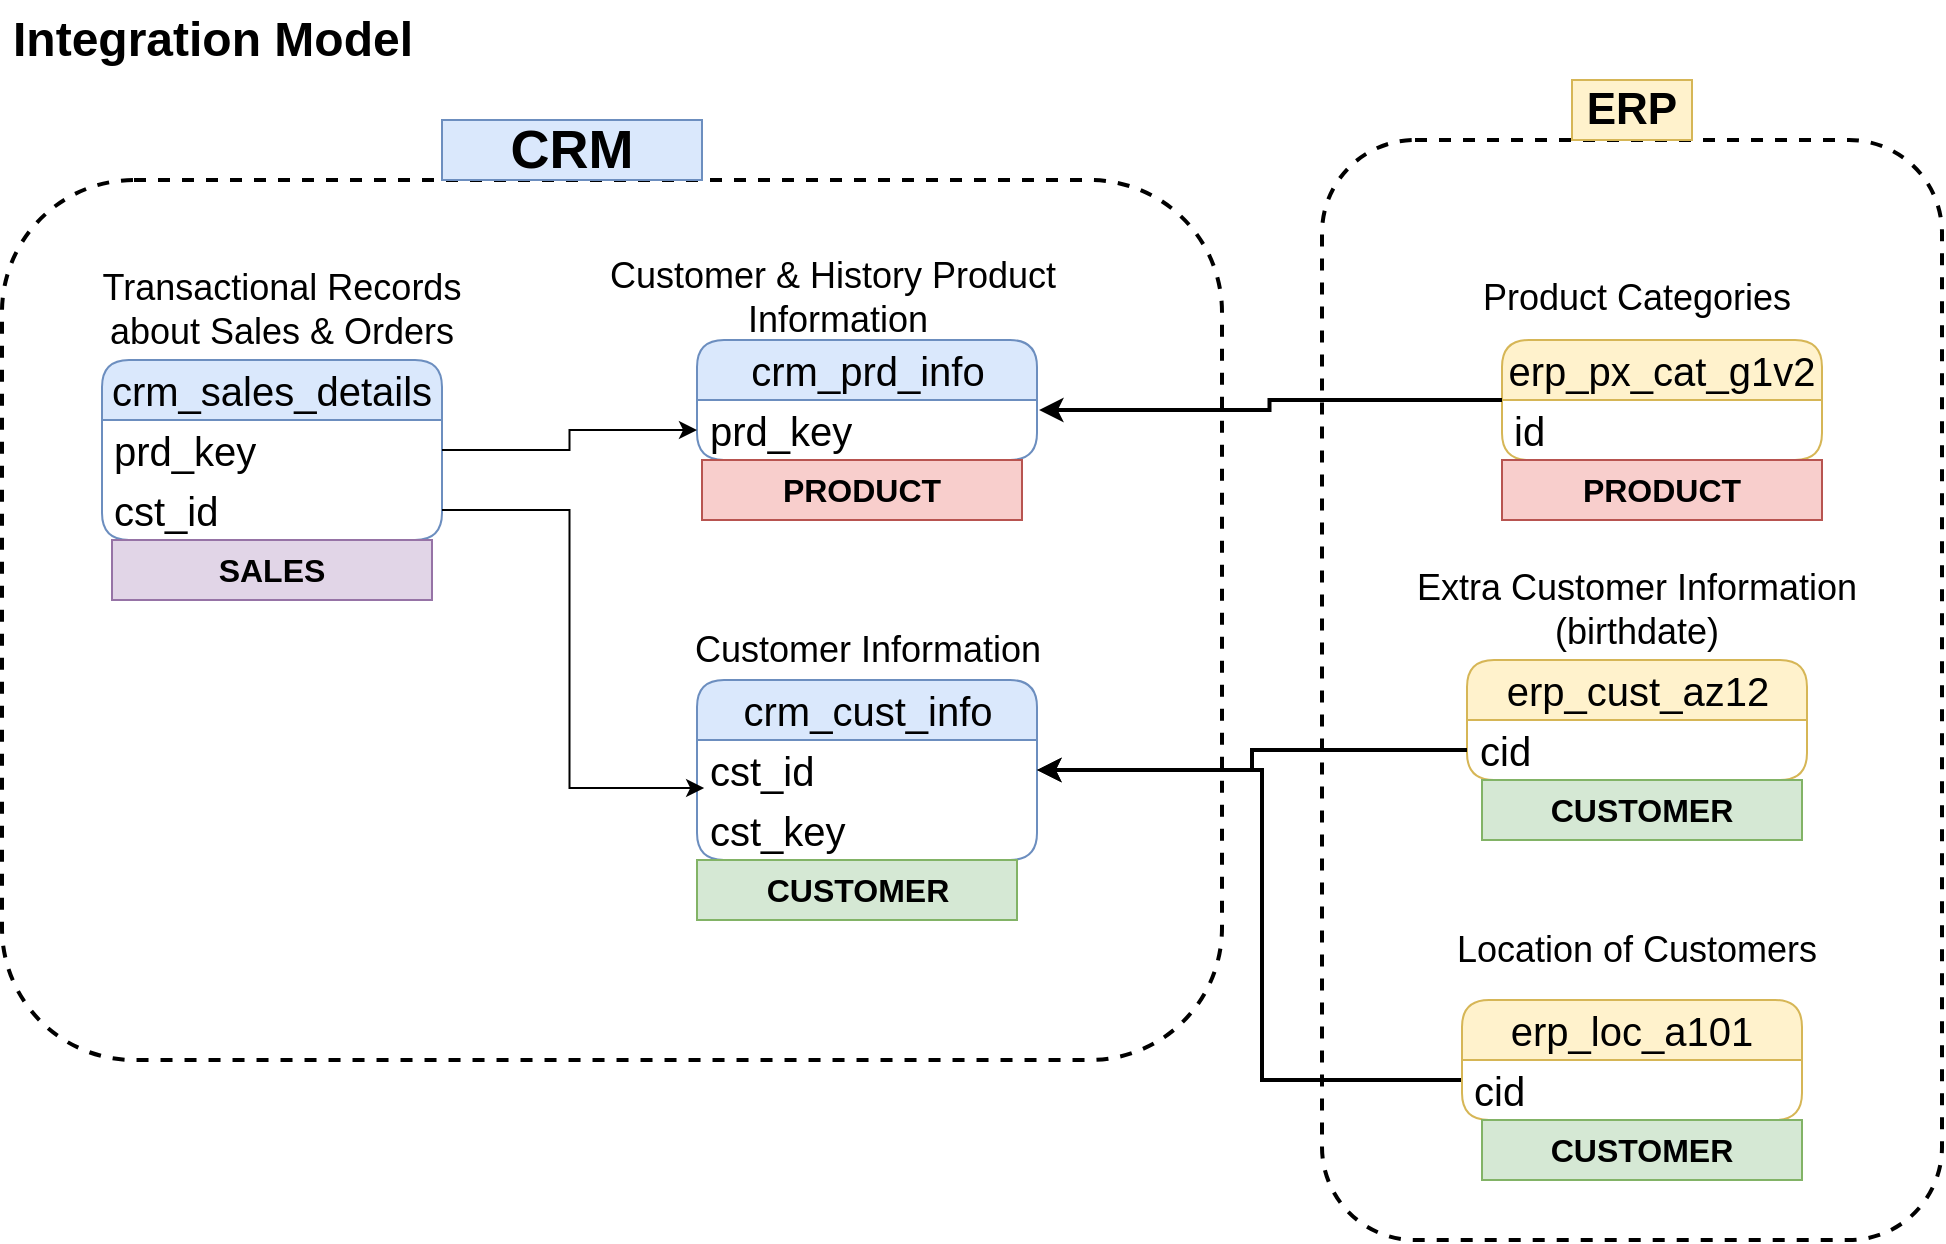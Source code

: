 <mxfile version="26.2.15">
  <diagram name="Page-1" id="uTM_t4Ej9pJb_nBEWPW1">
    <mxGraphModel dx="1378" dy="887" grid="1" gridSize="10" guides="1" tooltips="1" connect="1" arrows="1" fold="1" page="1" pageScale="1" pageWidth="1100" pageHeight="1700" math="0" shadow="0">
      <root>
        <mxCell id="0" />
        <mxCell id="1" parent="0" />
        <mxCell id="aJE1OrVwy0cm8b1BQcLN-3" value="Integration Model" style="text;strokeColor=none;fillColor=none;html=1;fontSize=24;fontStyle=1;verticalAlign=middle;align=center;" parent="1" vertex="1">
          <mxGeometry x="115" y="20" width="100" height="40" as="geometry" />
        </mxCell>
        <mxCell id="Do9x-jcjrmXgV14PZyJw-1" value="crm_cust_info" style="swimlane;fontStyle=0;childLayout=stackLayout;horizontal=1;startSize=30;horizontalStack=0;resizeParent=1;resizeParentMax=0;resizeLast=0;collapsible=1;marginBottom=0;whiteSpace=wrap;html=1;fillColor=#dae8fc;strokeColor=#6c8ebf;rounded=1;fontSize=20;" parent="1" vertex="1">
          <mxGeometry x="407.5" y="360" width="170" height="90" as="geometry" />
        </mxCell>
        <mxCell id="Do9x-jcjrmXgV14PZyJw-2" value="cst_id" style="text;strokeColor=none;fillColor=none;align=left;verticalAlign=middle;spacingLeft=4;spacingRight=4;overflow=hidden;points=[[0,0.5],[1,0.5]];portConstraint=eastwest;rotatable=0;whiteSpace=wrap;html=1;fontSize=20;" parent="Do9x-jcjrmXgV14PZyJw-1" vertex="1">
          <mxGeometry y="30" width="170" height="30" as="geometry" />
        </mxCell>
        <mxCell id="Do9x-jcjrmXgV14PZyJw-19" value="cst_key" style="text;strokeColor=none;fillColor=none;align=left;verticalAlign=middle;spacingLeft=4;spacingRight=4;overflow=hidden;points=[[0,0.5],[1,0.5]];portConstraint=eastwest;rotatable=0;whiteSpace=wrap;html=1;fontSize=20;" parent="Do9x-jcjrmXgV14PZyJw-1" vertex="1">
          <mxGeometry y="60" width="170" height="30" as="geometry" />
        </mxCell>
        <mxCell id="Do9x-jcjrmXgV14PZyJw-5" value="crm_prd_info" style="swimlane;fontStyle=0;childLayout=stackLayout;horizontal=1;startSize=30;horizontalStack=0;resizeParent=1;resizeParentMax=0;resizeLast=0;collapsible=1;marginBottom=0;whiteSpace=wrap;html=1;fillColor=#dae8fc;strokeColor=#6c8ebf;rounded=1;fontSize=20;" parent="1" vertex="1">
          <mxGeometry x="407.5" y="190" width="170" height="60" as="geometry" />
        </mxCell>
        <mxCell id="Do9x-jcjrmXgV14PZyJw-6" value="prd_key" style="text;strokeColor=none;fillColor=none;align=left;verticalAlign=middle;spacingLeft=4;spacingRight=4;overflow=hidden;points=[[0,0.5],[1,0.5]];portConstraint=eastwest;rotatable=0;whiteSpace=wrap;html=1;fontSize=20;" parent="Do9x-jcjrmXgV14PZyJw-5" vertex="1">
          <mxGeometry y="30" width="170" height="30" as="geometry" />
        </mxCell>
        <mxCell id="Do9x-jcjrmXgV14PZyJw-9" value="Transactional Records about Sales &amp;amp; Orders" style="text;html=1;align=center;verticalAlign=middle;whiteSpace=wrap;rounded=0;fontSize=18;" parent="1" vertex="1">
          <mxGeometry x="100" y="160" width="200" height="30" as="geometry" />
        </mxCell>
        <mxCell id="Do9x-jcjrmXgV14PZyJw-11" value="Customer Information" style="text;html=1;align=center;verticalAlign=middle;whiteSpace=wrap;rounded=0;fontSize=18;" parent="1" vertex="1">
          <mxGeometry x="392.5" y="330" width="200" height="30" as="geometry" />
        </mxCell>
        <mxCell id="Do9x-jcjrmXgV14PZyJw-13" value="Customer &amp;amp; History Product&lt;div&gt;&amp;nbsp;Information&lt;/div&gt;" style="text;html=1;align=center;verticalAlign=middle;whiteSpace=wrap;rounded=0;fontSize=18;" parent="1" vertex="1">
          <mxGeometry x="357.5" y="154" width="235" height="30" as="geometry" />
        </mxCell>
        <mxCell id="Do9x-jcjrmXgV14PZyJw-14" value="crm_sales_details" style="swimlane;fontStyle=0;childLayout=stackLayout;horizontal=1;startSize=30;horizontalStack=0;resizeParent=1;resizeParentMax=0;resizeLast=0;collapsible=1;marginBottom=0;whiteSpace=wrap;html=1;fillColor=#dae8fc;strokeColor=#6c8ebf;rounded=1;fontSize=20;" parent="1" vertex="1">
          <mxGeometry x="110" y="200" width="170" height="90" as="geometry" />
        </mxCell>
        <mxCell id="Do9x-jcjrmXgV14PZyJw-15" value="prd_key" style="text;strokeColor=none;fillColor=none;align=left;verticalAlign=middle;spacingLeft=4;spacingRight=4;overflow=hidden;points=[[0,0.5],[1,0.5]];portConstraint=eastwest;rotatable=0;whiteSpace=wrap;html=1;fontSize=20;" parent="Do9x-jcjrmXgV14PZyJw-14" vertex="1">
          <mxGeometry y="30" width="170" height="30" as="geometry" />
        </mxCell>
        <mxCell id="Do9x-jcjrmXgV14PZyJw-16" value="cst_id" style="text;strokeColor=none;fillColor=none;align=left;verticalAlign=middle;spacingLeft=4;spacingRight=4;overflow=hidden;points=[[0,0.5],[1,0.5]];portConstraint=eastwest;rotatable=0;whiteSpace=wrap;html=1;fontSize=20;" parent="Do9x-jcjrmXgV14PZyJw-14" vertex="1">
          <mxGeometry y="60" width="170" height="30" as="geometry" />
        </mxCell>
        <mxCell id="Do9x-jcjrmXgV14PZyJw-17" style="edgeStyle=orthogonalEdgeStyle;rounded=0;orthogonalLoop=1;jettySize=auto;html=1;entryX=0;entryY=0.5;entryDx=0;entryDy=0;" parent="1" source="Do9x-jcjrmXgV14PZyJw-15" target="Do9x-jcjrmXgV14PZyJw-6" edge="1">
          <mxGeometry relative="1" as="geometry" />
        </mxCell>
        <mxCell id="Do9x-jcjrmXgV14PZyJw-18" style="edgeStyle=orthogonalEdgeStyle;rounded=0;orthogonalLoop=1;jettySize=auto;html=1;entryX=0.021;entryY=0.8;entryDx=0;entryDy=0;entryPerimeter=0;" parent="1" source="Do9x-jcjrmXgV14PZyJw-16" target="Do9x-jcjrmXgV14PZyJw-2" edge="1">
          <mxGeometry relative="1" as="geometry" />
        </mxCell>
        <mxCell id="Do9x-jcjrmXgV14PZyJw-20" value="erp_cust_az12" style="swimlane;fontStyle=0;childLayout=stackLayout;horizontal=1;startSize=30;horizontalStack=0;resizeParent=1;resizeParentMax=0;resizeLast=0;collapsible=1;marginBottom=0;whiteSpace=wrap;html=1;fillColor=#fff2cc;strokeColor=#d6b656;rounded=1;fontSize=20;" parent="1" vertex="1">
          <mxGeometry x="792.5" y="350" width="170" height="60" as="geometry" />
        </mxCell>
        <mxCell id="Do9x-jcjrmXgV14PZyJw-21" value="cid" style="text;strokeColor=none;fillColor=none;align=left;verticalAlign=middle;spacingLeft=4;spacingRight=4;overflow=hidden;points=[[0,0.5],[1,0.5]];portConstraint=eastwest;rotatable=0;whiteSpace=wrap;html=1;fontSize=20;" parent="Do9x-jcjrmXgV14PZyJw-20" vertex="1">
          <mxGeometry y="30" width="170" height="30" as="geometry" />
        </mxCell>
        <mxCell id="Do9x-jcjrmXgV14PZyJw-22" value="Extra Customer Information (birthdate)" style="text;html=1;align=center;verticalAlign=middle;whiteSpace=wrap;rounded=0;fontSize=18;" parent="1" vertex="1">
          <mxGeometry x="760" y="310" width="235" height="30" as="geometry" />
        </mxCell>
        <mxCell id="Do9x-jcjrmXgV14PZyJw-23" style="edgeStyle=orthogonalEdgeStyle;rounded=0;orthogonalLoop=1;jettySize=auto;html=1;entryX=1;entryY=0.5;entryDx=0;entryDy=0;strokeWidth=2;" parent="1" source="Do9x-jcjrmXgV14PZyJw-21" target="Do9x-jcjrmXgV14PZyJw-2" edge="1">
          <mxGeometry relative="1" as="geometry" />
        </mxCell>
        <mxCell id="LBh8jvkeauesJFn8JiQG-4" style="edgeStyle=orthogonalEdgeStyle;rounded=0;orthogonalLoop=1;jettySize=auto;html=1;entryX=1;entryY=0.5;entryDx=0;entryDy=0;strokeWidth=2;" parent="1" source="LBh8jvkeauesJFn8JiQG-1" target="Do9x-jcjrmXgV14PZyJw-2" edge="1">
          <mxGeometry relative="1" as="geometry">
            <Array as="points">
              <mxPoint x="690" y="560" />
              <mxPoint x="690" y="405" />
            </Array>
          </mxGeometry>
        </mxCell>
        <mxCell id="LBh8jvkeauesJFn8JiQG-1" value="erp_loc_a101" style="swimlane;fontStyle=0;childLayout=stackLayout;horizontal=1;startSize=30;horizontalStack=0;resizeParent=1;resizeParentMax=0;resizeLast=0;collapsible=1;marginBottom=0;whiteSpace=wrap;html=1;fillColor=#fff2cc;strokeColor=#d6b656;rounded=1;fontSize=20;" parent="1" vertex="1">
          <mxGeometry x="790" y="520" width="170" height="60" as="geometry" />
        </mxCell>
        <mxCell id="LBh8jvkeauesJFn8JiQG-2" value="cid" style="text;strokeColor=none;fillColor=none;align=left;verticalAlign=middle;spacingLeft=4;spacingRight=4;overflow=hidden;points=[[0,0.5],[1,0.5]];portConstraint=eastwest;rotatable=0;whiteSpace=wrap;html=1;fontSize=20;" parent="LBh8jvkeauesJFn8JiQG-1" vertex="1">
          <mxGeometry y="30" width="170" height="30" as="geometry" />
        </mxCell>
        <mxCell id="LBh8jvkeauesJFn8JiQG-3" value="Location of Customers" style="text;html=1;align=center;verticalAlign=middle;whiteSpace=wrap;rounded=0;fontSize=18;" parent="1" vertex="1">
          <mxGeometry x="760" y="480" width="235" height="30" as="geometry" />
        </mxCell>
        <mxCell id="LBh8jvkeauesJFn8JiQG-5" value="erp_px_cat_g1v2" style="swimlane;fontStyle=0;childLayout=stackLayout;horizontal=1;startSize=30;horizontalStack=0;resizeParent=1;resizeParentMax=0;resizeLast=0;collapsible=1;marginBottom=0;whiteSpace=wrap;html=1;fillColor=#fff2cc;strokeColor=#d6b656;rounded=1;fontSize=20;" parent="1" vertex="1">
          <mxGeometry x="810" y="190" width="160" height="60" as="geometry" />
        </mxCell>
        <mxCell id="LBh8jvkeauesJFn8JiQG-6" value="id" style="text;strokeColor=none;fillColor=none;align=left;verticalAlign=middle;spacingLeft=4;spacingRight=4;overflow=hidden;points=[[0,0.5],[1,0.5]];portConstraint=eastwest;rotatable=0;whiteSpace=wrap;html=1;fontSize=20;" parent="LBh8jvkeauesJFn8JiQG-5" vertex="1">
          <mxGeometry y="30" width="160" height="30" as="geometry" />
        </mxCell>
        <mxCell id="LBh8jvkeauesJFn8JiQG-7" value="Product Categories" style="text;html=1;align=center;verticalAlign=middle;whiteSpace=wrap;rounded=0;fontSize=18;" parent="1" vertex="1">
          <mxGeometry x="760" y="154" width="235" height="30" as="geometry" />
        </mxCell>
        <mxCell id="LBh8jvkeauesJFn8JiQG-9" value="" style="rounded=1;whiteSpace=wrap;html=1;fillColor=none;dashed=1;strokeWidth=2;" parent="1" vertex="1">
          <mxGeometry x="60" y="110" width="610" height="440" as="geometry" />
        </mxCell>
        <mxCell id="LBh8jvkeauesJFn8JiQG-8" style="edgeStyle=orthogonalEdgeStyle;rounded=0;orthogonalLoop=1;jettySize=auto;html=1;entryX=1.006;entryY=0.167;entryDx=0;entryDy=0;entryPerimeter=0;strokeWidth=2;" parent="1" source="LBh8jvkeauesJFn8JiQG-5" target="Do9x-jcjrmXgV14PZyJw-6" edge="1">
          <mxGeometry relative="1" as="geometry" />
        </mxCell>
        <mxCell id="LBh8jvkeauesJFn8JiQG-10" value="CRM" style="text;html=1;align=center;verticalAlign=middle;whiteSpace=wrap;rounded=0;fillColor=#dae8fc;strokeColor=#6c8ebf;fontStyle=1;fontSize=27;" parent="1" vertex="1">
          <mxGeometry x="280" y="80" width="130" height="30" as="geometry" />
        </mxCell>
        <mxCell id="LBh8jvkeauesJFn8JiQG-11" value="" style="rounded=1;whiteSpace=wrap;html=1;fillColor=none;dashed=1;strokeWidth=2;" parent="1" vertex="1">
          <mxGeometry x="720" y="90" width="310" height="550" as="geometry" />
        </mxCell>
        <mxCell id="LBh8jvkeauesJFn8JiQG-12" value="ERP" style="text;html=1;align=center;verticalAlign=middle;whiteSpace=wrap;rounded=0;fillColor=#fff2cc;strokeColor=#d6b656;fontStyle=1;fontSize=22;" parent="1" vertex="1">
          <mxGeometry x="845" y="60" width="60" height="30" as="geometry" />
        </mxCell>
        <mxCell id="jpNxC1_0pmjN7TaH9Ysw-1" value="&lt;font style=&quot;font-size: 16px;&quot;&gt;&lt;b&gt;PRODUCT&lt;/b&gt;&lt;/font&gt;" style="text;html=1;align=center;verticalAlign=middle;whiteSpace=wrap;rounded=0;fillColor=#f8cecc;strokeColor=#b85450;" vertex="1" parent="1">
          <mxGeometry x="410" y="250" width="160" height="30" as="geometry" />
        </mxCell>
        <mxCell id="jpNxC1_0pmjN7TaH9Ysw-2" value="&lt;font style=&quot;font-size: 16px;&quot;&gt;&lt;b&gt;PRODUCT&lt;/b&gt;&lt;/font&gt;" style="text;html=1;align=center;verticalAlign=middle;whiteSpace=wrap;rounded=0;fillColor=#f8cecc;strokeColor=#b85450;" vertex="1" parent="1">
          <mxGeometry x="810" y="250" width="160" height="30" as="geometry" />
        </mxCell>
        <mxCell id="jpNxC1_0pmjN7TaH9Ysw-3" value="&lt;font style=&quot;font-size: 16px;&quot;&gt;&lt;b&gt;CUSTOMER&lt;/b&gt;&lt;/font&gt;" style="text;html=1;align=center;verticalAlign=middle;whiteSpace=wrap;rounded=0;fillColor=#d5e8d4;strokeColor=#82b366;" vertex="1" parent="1">
          <mxGeometry x="407.5" y="450" width="160" height="30" as="geometry" />
        </mxCell>
        <mxCell id="jpNxC1_0pmjN7TaH9Ysw-4" value="&lt;font style=&quot;font-size: 16px;&quot;&gt;&lt;b&gt;CUSTOMER&lt;/b&gt;&lt;/font&gt;" style="text;html=1;align=center;verticalAlign=middle;whiteSpace=wrap;rounded=0;fillColor=#d5e8d4;strokeColor=#82b366;" vertex="1" parent="1">
          <mxGeometry x="800" y="410" width="160" height="30" as="geometry" />
        </mxCell>
        <mxCell id="jpNxC1_0pmjN7TaH9Ysw-5" value="&lt;font style=&quot;font-size: 16px;&quot;&gt;&lt;b&gt;CUSTOMER&lt;/b&gt;&lt;/font&gt;" style="text;html=1;align=center;verticalAlign=middle;whiteSpace=wrap;rounded=0;fillColor=#d5e8d4;strokeColor=#82b366;" vertex="1" parent="1">
          <mxGeometry x="800" y="580" width="160" height="30" as="geometry" />
        </mxCell>
        <mxCell id="jpNxC1_0pmjN7TaH9Ysw-6" value="&lt;font style=&quot;font-size: 16px;&quot;&gt;&lt;b&gt;SALES&lt;/b&gt;&lt;/font&gt;" style="text;html=1;align=center;verticalAlign=middle;whiteSpace=wrap;rounded=0;fillColor=#e1d5e7;strokeColor=#9673a6;" vertex="1" parent="1">
          <mxGeometry x="115" y="290" width="160" height="30" as="geometry" />
        </mxCell>
      </root>
    </mxGraphModel>
  </diagram>
</mxfile>
